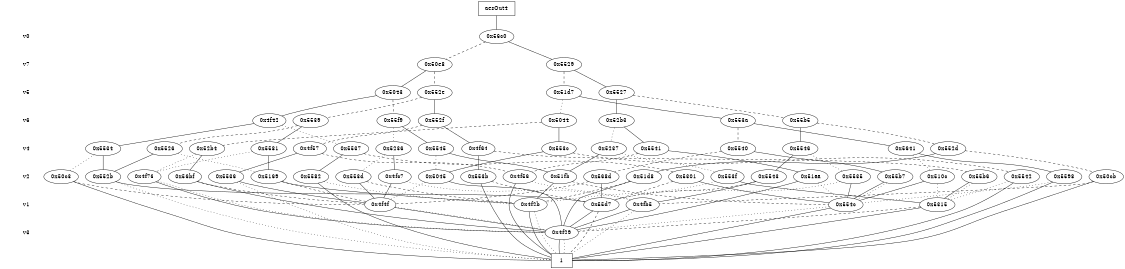 digraph "DD" {
size = "7.5,10"
center = true;
edge [dir = none];
{ node [shape = plaintext];
  edge [style = invis];
  "CONST NODES" [style = invis];
" v0 " -> " v7 " -> " v5 " -> " v6 " -> " v4 " -> " v2 " -> " v1 " -> " v3 " -> "CONST NODES"; 
}
{ rank = same; node [shape = box]; edge [style = invis];
"  aesOut4  "; }
{ rank = same; " v0 ";
"0x56c0";
}
{ rank = same; " v7 ";
"0x5529";
"0x50e8";
}
{ rank = same; " v5 ";
"0x552e";
"0x51d7";
"0x5527";
"0x5043";
}
{ rank = same; " v6 ";
"0x4f42";
"0x553a";
"0x55b5";
"0x552f";
"0x5539";
"0x55f9";
"0x52b3";
"0x5044";
}
{ rank = same; " v4 ";
"0x552d";
"0x5534";
"0x5641";
"0x5545";
"0x5546";
"0x4f64";
"0x5581";
"0x52b4";
"0x5237";
"0x553c";
"0x5541";
"0x5537";
"0x4f57";
"0x5236";
"0x5526";
"0x5540";
}
{ rank = same; " v2 ";
"0x50c3";
"0x5045";
"0x56bf";
"0x4fc7";
"0x5598";
"0x51aa";
"0x5542";
"0x55b7";
"0x510c";
"0x4f76";
"0x5582";
"0x51d8";
"0x568d";
"0x55b6";
"0x553b";
"0x5169";
"0x5535";
"0x5301";
"0x553f";
"0x4f56";
"0x50cb";
"0x5543";
"0x552b";
"0x51fb";
"0x5536";
"0x553d";
}
{ rank = same; " v1 ";
"0x4f2b";
"0x55d7";
"0x4fb5";
"0x5315";
"0x554c";
"0x4f4f";
}
{ rank = same; " v3 ";
"0x4f29";
}
{ rank = same; "CONST NODES";
{ node [shape = box]; "0x4f21";
}
}
"  aesOut4  " -> "0x56c0" [style = solid];
"0x56c0" -> "0x5529";
"0x56c0" -> "0x50e8" [style = dashed];
"0x5529" -> "0x5527";
"0x5529" -> "0x51d7" [style = dashed];
"0x50e8" -> "0x5043";
"0x50e8" -> "0x552e" [style = dashed];
"0x552e" -> "0x552f";
"0x552e" -> "0x5539" [style = dashed];
"0x51d7" -> "0x553a";
"0x51d7" -> "0x5044" [style = dotted];
"0x5527" -> "0x52b3";
"0x5527" -> "0x55b5" [style = dashed];
"0x5043" -> "0x4f42";
"0x5043" -> "0x55f9" [style = dashed];
"0x4f42" -> "0x5534";
"0x4f42" -> "0x5537" [style = dotted];
"0x553a" -> "0x5641";
"0x553a" -> "0x5540" [style = dashed];
"0x55b5" -> "0x5546";
"0x55b5" -> "0x552d" [style = dashed];
"0x552f" -> "0x4f64";
"0x552f" -> "0x4f57" [style = dashed];
"0x5539" -> "0x5581";
"0x5539" -> "0x5526" [style = dashed];
"0x55f9" -> "0x5545";
"0x55f9" -> "0x5236" [style = dotted];
"0x52b3" -> "0x5541";
"0x52b3" -> "0x5237" [style = dotted];
"0x5044" -> "0x553c";
"0x5044" -> "0x52b4" [style = dashed];
"0x552d" -> "0x51d8";
"0x552d" -> "0x50cb" [style = dashed];
"0x5534" -> "0x552b";
"0x5534" -> "0x50c3" [style = dotted];
"0x5641" -> "0x5598";
"0x5641" -> "0x510c" [style = dotted];
"0x5545" -> "0x51fb";
"0x5545" -> "0x5045" [style = dotted];
"0x5546" -> "0x5543";
"0x5546" -> "0x5535" [style = dotted];
"0x4f64" -> "0x553b";
"0x4f64" -> "0x55b6" [style = dashed];
"0x5581" -> "0x5169";
"0x5581" -> "0x4f76" [style = dotted];
"0x52b4" -> "0x56bf";
"0x52b4" -> "0x4f76" [style = dotted];
"0x5237" -> "0x51fb";
"0x5237" -> "0x553f" [style = dotted];
"0x553c" -> "0x5045";
"0x553c" -> "0x5542" [style = dashed];
"0x5541" -> "0x51aa";
"0x5541" -> "0x4f56" [style = dashed];
"0x5537" -> "0x5582";
"0x5537" -> "0x5301" [style = dashed];
"0x4f57" -> "0x5536";
"0x4f57" -> "0x4f56" [style = dashed];
"0x5236" -> "0x4fc7";
"0x5236" -> "0x553d" [style = dotted];
"0x5526" -> "0x552b";
"0x5526" -> "0x5169" [style = dotted];
"0x5540" -> "0x55b7";
"0x5540" -> "0x568d" [style = dashed];
"0x50c3" -> "0x4f21";
"0x50c3" -> "0x4f4f" [style = dashed];
"0x5045" -> "0x4f29";
"0x5045" -> "0x4f4f" [style = dotted];
"0x56bf" -> "0x4f29";
"0x56bf" -> "0x4f4f" [style = dashed];
"0x4fc7" -> "0x4f4f";
"0x4fc7" -> "0x4fb5" [style = dotted];
"0x5598" -> "0x4f21";
"0x5598" -> "0x554c" [style = dotted];
"0x51aa" -> "0x4f29";
"0x51aa" -> "0x554c" [style = dotted];
"0x5542" -> "0x4f21";
"0x5542" -> "0x5315" [style = dotted];
"0x55b7" -> "0x554c";
"0x55b7" -> "0x554c" [style = dotted];
"0x510c" -> "0x554c";
"0x510c" -> "0x5315" [style = dotted];
"0x4f76" -> "0x4f29";
"0x4f76" -> "0x4f29" [style = dotted];
"0x5582" -> "0x4f21";
"0x5582" -> "0x4f2b" [style = dotted];
"0x51d8" -> "0x4f29";
"0x51d8" -> "0x4f2b" [style = dashed];
"0x568d" -> "0x55d7";
"0x568d" -> "0x4f4f" [style = dashed];
"0x55b6" -> "0x5315";
"0x55b6" -> "0x5315" [style = dotted];
"0x553b" -> "0x4f21";
"0x553b" -> "0x55d7" [style = dashed];
"0x5169" -> "0x4f2b";
"0x5169" -> "0x4f4f" [style = dashed];
"0x5535" -> "0x554c";
"0x5535" -> "0x55d7" [style = dotted];
"0x5301" -> "0x554c";
"0x5301" -> "0x55d7" [style = dashed];
"0x553f" -> "0x5315";
"0x553f" -> "0x4f2b" [style = dotted];
"0x4f56" -> "0x4f21";
"0x4f56" -> "0x4fb5" [style = dotted];
"0x50cb" -> "0x4f21";
"0x50cb" -> "0x4fb5" [style = dashed];
"0x5543" -> "0x4fb5";
"0x5543" -> "0x55d7" [style = dashed];
"0x552b" -> "0x55d7";
"0x552b" -> "0x4f21" [style = dotted];
"0x51fb" -> "0x4f2b";
"0x51fb" -> "0x554c" [style = dashed];
"0x5536" -> "0x4f4f";
"0x5536" -> "0x4f21" [style = dotted];
"0x553d" -> "0x4f4f";
"0x553d" -> "0x4f2b" [style = dashed];
"0x4f2b" -> "0x4f21";
"0x4f2b" -> "0x4f21" [style = dotted];
"0x55d7" -> "0x4f29";
"0x55d7" -> "0x4f21" [style = dashed];
"0x4fb5" -> "0x4f29";
"0x4fb5" -> "0x4f21" [style = dotted];
"0x5315" -> "0x4f21";
"0x5315" -> "0x4f29" [style = dashed];
"0x554c" -> "0x4f21";
"0x554c" -> "0x4f29" [style = dotted];
"0x4f4f" -> "0x4f29";
"0x4f4f" -> "0x4f29" [style = dotted];
"0x4f29" -> "0x4f21";
"0x4f29" -> "0x4f21" [style = dotted];
"0x4f21" [label = "1"];
}
